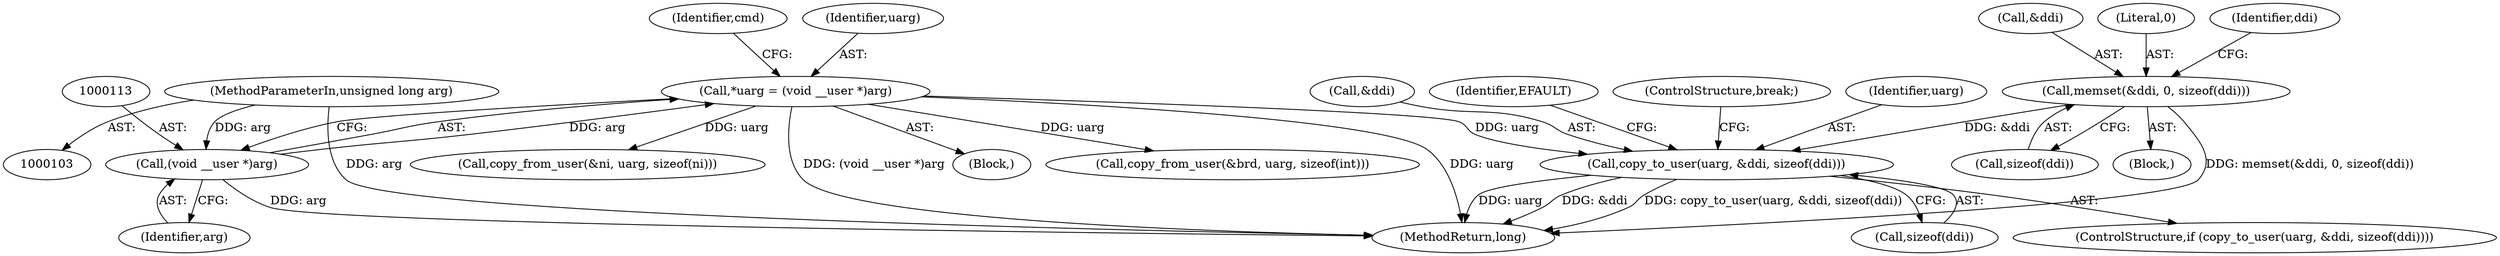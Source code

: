 digraph "0_linux_4b6184336ebb5c8dc1eae7f7ab46ee608a748b05@API" {
"1000147" [label="(Call,copy_to_user(uarg, &ddi, sizeof(ddi)))"];
"1000110" [label="(Call,*uarg = (void __user *)arg)"];
"1000112" [label="(Call,(void __user *)arg)"];
"1000106" [label="(MethodParameterIn,unsigned long arg)"];
"1000125" [label="(Call,memset(&ddi, 0, sizeof(ddi)))"];
"1000126" [label="(Call,&ddi)"];
"1000128" [label="(Literal,0)"];
"1000311" [label="(Call,copy_from_user(&ni, uarg, sizeof(ni)))"];
"1000151" [label="(Call,sizeof(ddi))"];
"1000155" [label="(Identifier,EFAULT)"];
"1000111" [label="(Identifier,uarg)"];
"1000110" [label="(Call,*uarg = (void __user *)arg)"];
"1000156" [label="(ControlStructure,break;)"];
"1000119" [label="(Block,)"];
"1000148" [label="(Identifier,uarg)"];
"1000147" [label="(Call,copy_to_user(uarg, &ddi, sizeof(ddi)))"];
"1000146" [label="(ControlStructure,if (copy_to_user(uarg, &ddi, sizeof(ddi))))"];
"1000129" [label="(Call,sizeof(ddi))"];
"1000133" [label="(Identifier,ddi)"];
"1000107" [label="(Block,)"];
"1000125" [label="(Call,memset(&ddi, 0, sizeof(ddi)))"];
"1000162" [label="(Call,copy_from_user(&brd, uarg, sizeof(int)))"];
"1000112" [label="(Call,(void __user *)arg)"];
"1000623" [label="(MethodReturn,long)"];
"1000106" [label="(MethodParameterIn,unsigned long arg)"];
"1000149" [label="(Call,&ddi)"];
"1000116" [label="(Identifier,cmd)"];
"1000114" [label="(Identifier,arg)"];
"1000147" -> "1000146"  [label="AST: "];
"1000147" -> "1000151"  [label="CFG: "];
"1000148" -> "1000147"  [label="AST: "];
"1000149" -> "1000147"  [label="AST: "];
"1000151" -> "1000147"  [label="AST: "];
"1000155" -> "1000147"  [label="CFG: "];
"1000156" -> "1000147"  [label="CFG: "];
"1000147" -> "1000623"  [label="DDG: uarg"];
"1000147" -> "1000623"  [label="DDG: &ddi"];
"1000147" -> "1000623"  [label="DDG: copy_to_user(uarg, &ddi, sizeof(ddi))"];
"1000110" -> "1000147"  [label="DDG: uarg"];
"1000125" -> "1000147"  [label="DDG: &ddi"];
"1000110" -> "1000107"  [label="AST: "];
"1000110" -> "1000112"  [label="CFG: "];
"1000111" -> "1000110"  [label="AST: "];
"1000112" -> "1000110"  [label="AST: "];
"1000116" -> "1000110"  [label="CFG: "];
"1000110" -> "1000623"  [label="DDG: (void __user *)arg"];
"1000110" -> "1000623"  [label="DDG: uarg"];
"1000112" -> "1000110"  [label="DDG: arg"];
"1000110" -> "1000162"  [label="DDG: uarg"];
"1000110" -> "1000311"  [label="DDG: uarg"];
"1000112" -> "1000114"  [label="CFG: "];
"1000113" -> "1000112"  [label="AST: "];
"1000114" -> "1000112"  [label="AST: "];
"1000112" -> "1000623"  [label="DDG: arg"];
"1000106" -> "1000112"  [label="DDG: arg"];
"1000106" -> "1000103"  [label="AST: "];
"1000106" -> "1000623"  [label="DDG: arg"];
"1000125" -> "1000119"  [label="AST: "];
"1000125" -> "1000129"  [label="CFG: "];
"1000126" -> "1000125"  [label="AST: "];
"1000128" -> "1000125"  [label="AST: "];
"1000129" -> "1000125"  [label="AST: "];
"1000133" -> "1000125"  [label="CFG: "];
"1000125" -> "1000623"  [label="DDG: memset(&ddi, 0, sizeof(ddi))"];
}
